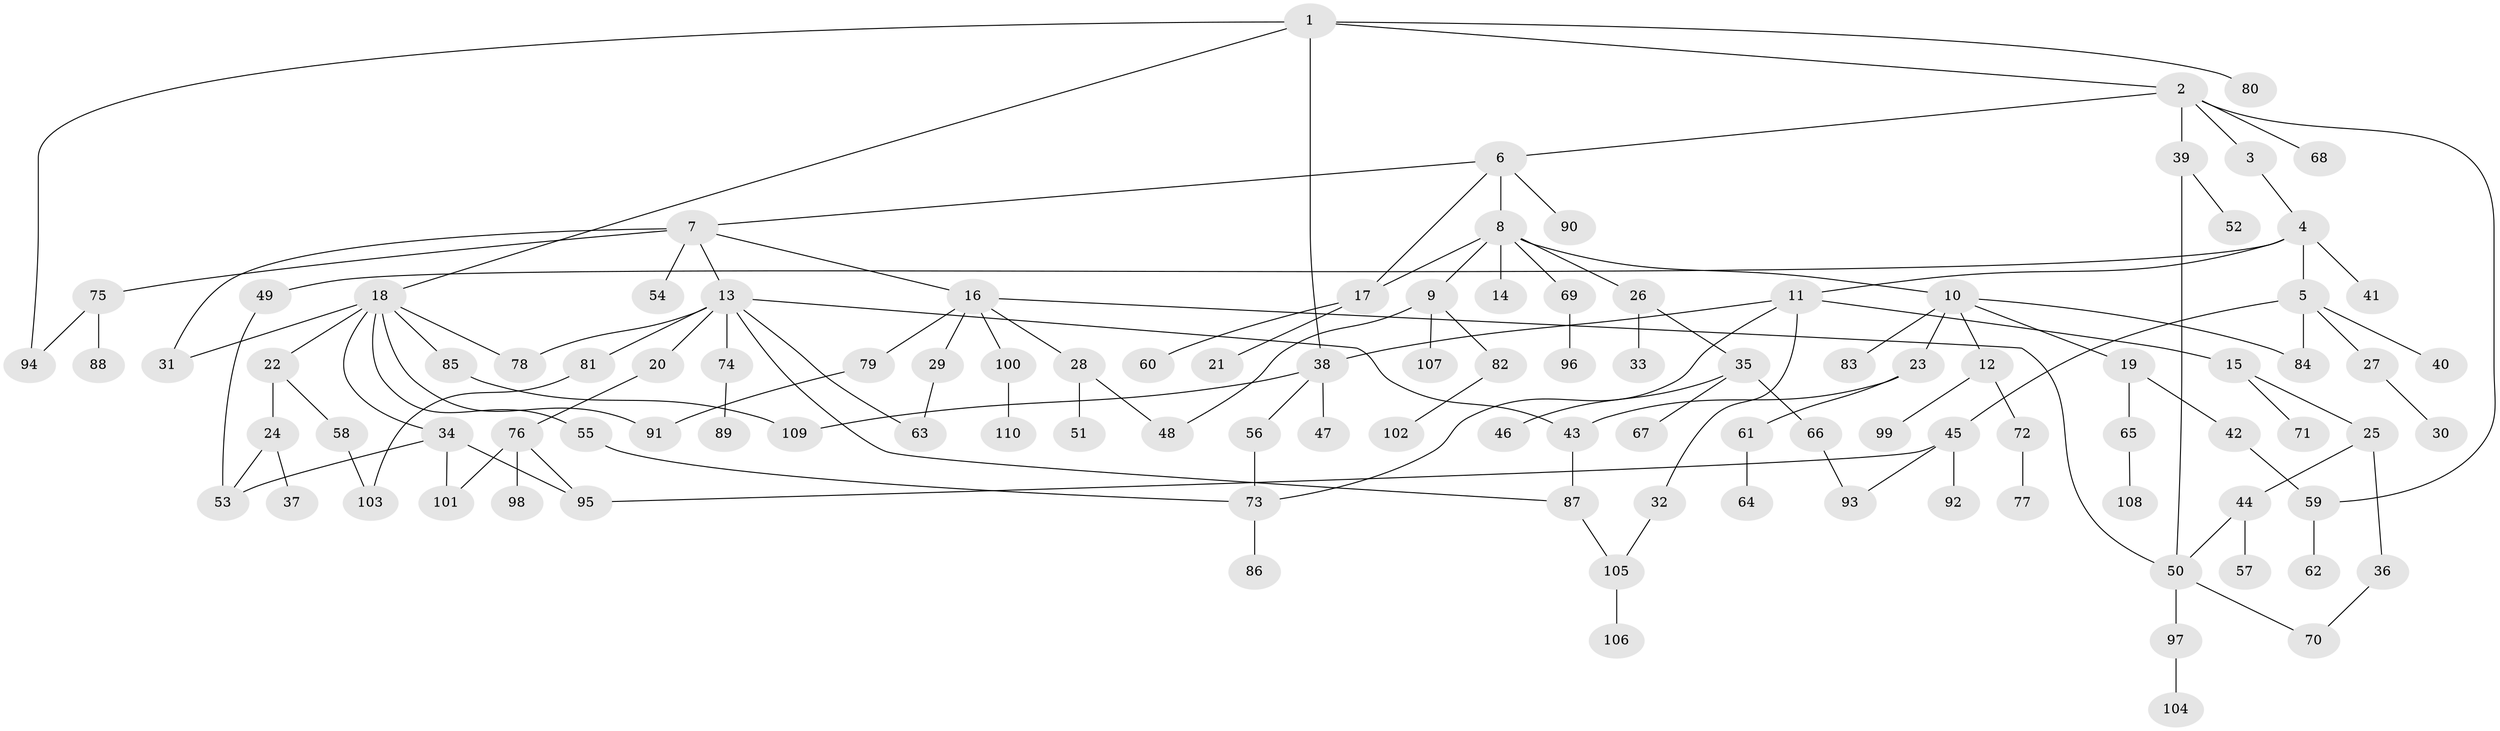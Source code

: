 // coarse degree distribution, {6: 0.02564102564102564, 4: 0.10256410256410256, 8: 0.02564102564102564, 2: 0.4358974358974359, 1: 0.20512820512820512, 3: 0.11538461538461539, 5: 0.08974358974358974}
// Generated by graph-tools (version 1.1) at 2025/36/03/04/25 23:36:11]
// undirected, 110 vertices, 135 edges
graph export_dot {
  node [color=gray90,style=filled];
  1;
  2;
  3;
  4;
  5;
  6;
  7;
  8;
  9;
  10;
  11;
  12;
  13;
  14;
  15;
  16;
  17;
  18;
  19;
  20;
  21;
  22;
  23;
  24;
  25;
  26;
  27;
  28;
  29;
  30;
  31;
  32;
  33;
  34;
  35;
  36;
  37;
  38;
  39;
  40;
  41;
  42;
  43;
  44;
  45;
  46;
  47;
  48;
  49;
  50;
  51;
  52;
  53;
  54;
  55;
  56;
  57;
  58;
  59;
  60;
  61;
  62;
  63;
  64;
  65;
  66;
  67;
  68;
  69;
  70;
  71;
  72;
  73;
  74;
  75;
  76;
  77;
  78;
  79;
  80;
  81;
  82;
  83;
  84;
  85;
  86;
  87;
  88;
  89;
  90;
  91;
  92;
  93;
  94;
  95;
  96;
  97;
  98;
  99;
  100;
  101;
  102;
  103;
  104;
  105;
  106;
  107;
  108;
  109;
  110;
  1 -- 2;
  1 -- 18;
  1 -- 38;
  1 -- 80;
  1 -- 94;
  2 -- 3;
  2 -- 6;
  2 -- 39;
  2 -- 59;
  2 -- 68;
  3 -- 4;
  4 -- 5;
  4 -- 11;
  4 -- 41;
  4 -- 49;
  5 -- 27;
  5 -- 40;
  5 -- 45;
  5 -- 84;
  6 -- 7;
  6 -- 8;
  6 -- 90;
  6 -- 17;
  7 -- 13;
  7 -- 16;
  7 -- 54;
  7 -- 75;
  7 -- 31;
  8 -- 9;
  8 -- 10;
  8 -- 14;
  8 -- 17;
  8 -- 26;
  8 -- 69;
  9 -- 48;
  9 -- 82;
  9 -- 107;
  10 -- 12;
  10 -- 19;
  10 -- 23;
  10 -- 83;
  10 -- 84;
  11 -- 15;
  11 -- 32;
  11 -- 73;
  11 -- 38;
  12 -- 72;
  12 -- 99;
  13 -- 20;
  13 -- 63;
  13 -- 74;
  13 -- 81;
  13 -- 87;
  13 -- 78;
  13 -- 43;
  15 -- 25;
  15 -- 71;
  16 -- 28;
  16 -- 29;
  16 -- 50;
  16 -- 79;
  16 -- 100;
  17 -- 21;
  17 -- 60;
  18 -- 22;
  18 -- 31;
  18 -- 34;
  18 -- 55;
  18 -- 78;
  18 -- 85;
  18 -- 91;
  19 -- 42;
  19 -- 65;
  20 -- 76;
  22 -- 24;
  22 -- 58;
  23 -- 43;
  23 -- 61;
  24 -- 37;
  24 -- 53;
  25 -- 36;
  25 -- 44;
  26 -- 33;
  26 -- 35;
  27 -- 30;
  28 -- 51;
  28 -- 48;
  29 -- 63;
  32 -- 105;
  34 -- 53;
  34 -- 95;
  34 -- 101;
  35 -- 46;
  35 -- 66;
  35 -- 67;
  36 -- 70;
  38 -- 47;
  38 -- 56;
  38 -- 109;
  39 -- 52;
  39 -- 50;
  42 -- 59;
  43 -- 87;
  44 -- 57;
  44 -- 50;
  45 -- 92;
  45 -- 95;
  45 -- 93;
  49 -- 53;
  50 -- 97;
  50 -- 70;
  55 -- 73;
  56 -- 73;
  58 -- 103;
  59 -- 62;
  61 -- 64;
  65 -- 108;
  66 -- 93;
  69 -- 96;
  72 -- 77;
  73 -- 86;
  74 -- 89;
  75 -- 88;
  75 -- 94;
  76 -- 98;
  76 -- 101;
  76 -- 95;
  79 -- 91;
  81 -- 103;
  82 -- 102;
  85 -- 109;
  87 -- 105;
  97 -- 104;
  100 -- 110;
  105 -- 106;
}
